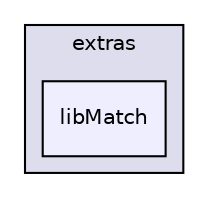 digraph "src/third_party/orsa-fundamental_1.0/src/extras/libMatch" {
  compound=true
  node [ fontsize="10", fontname="Helvetica"];
  edge [ labelfontsize="10", labelfontname="Helvetica"];
  subgraph clusterdir_01fbf893a95991415cb660355a93b011 {
    graph [ bgcolor="#ddddee", pencolor="black", label="extras" fontname="Helvetica", fontsize="10", URL="dir_01fbf893a95991415cb660355a93b011.html"]
  dir_3fd73fb64a34e662208b6553de543e15 [shape=box, label="libMatch", style="filled", fillcolor="#eeeeff", pencolor="black", URL="dir_3fd73fb64a34e662208b6553de543e15.html"];
  }
}
